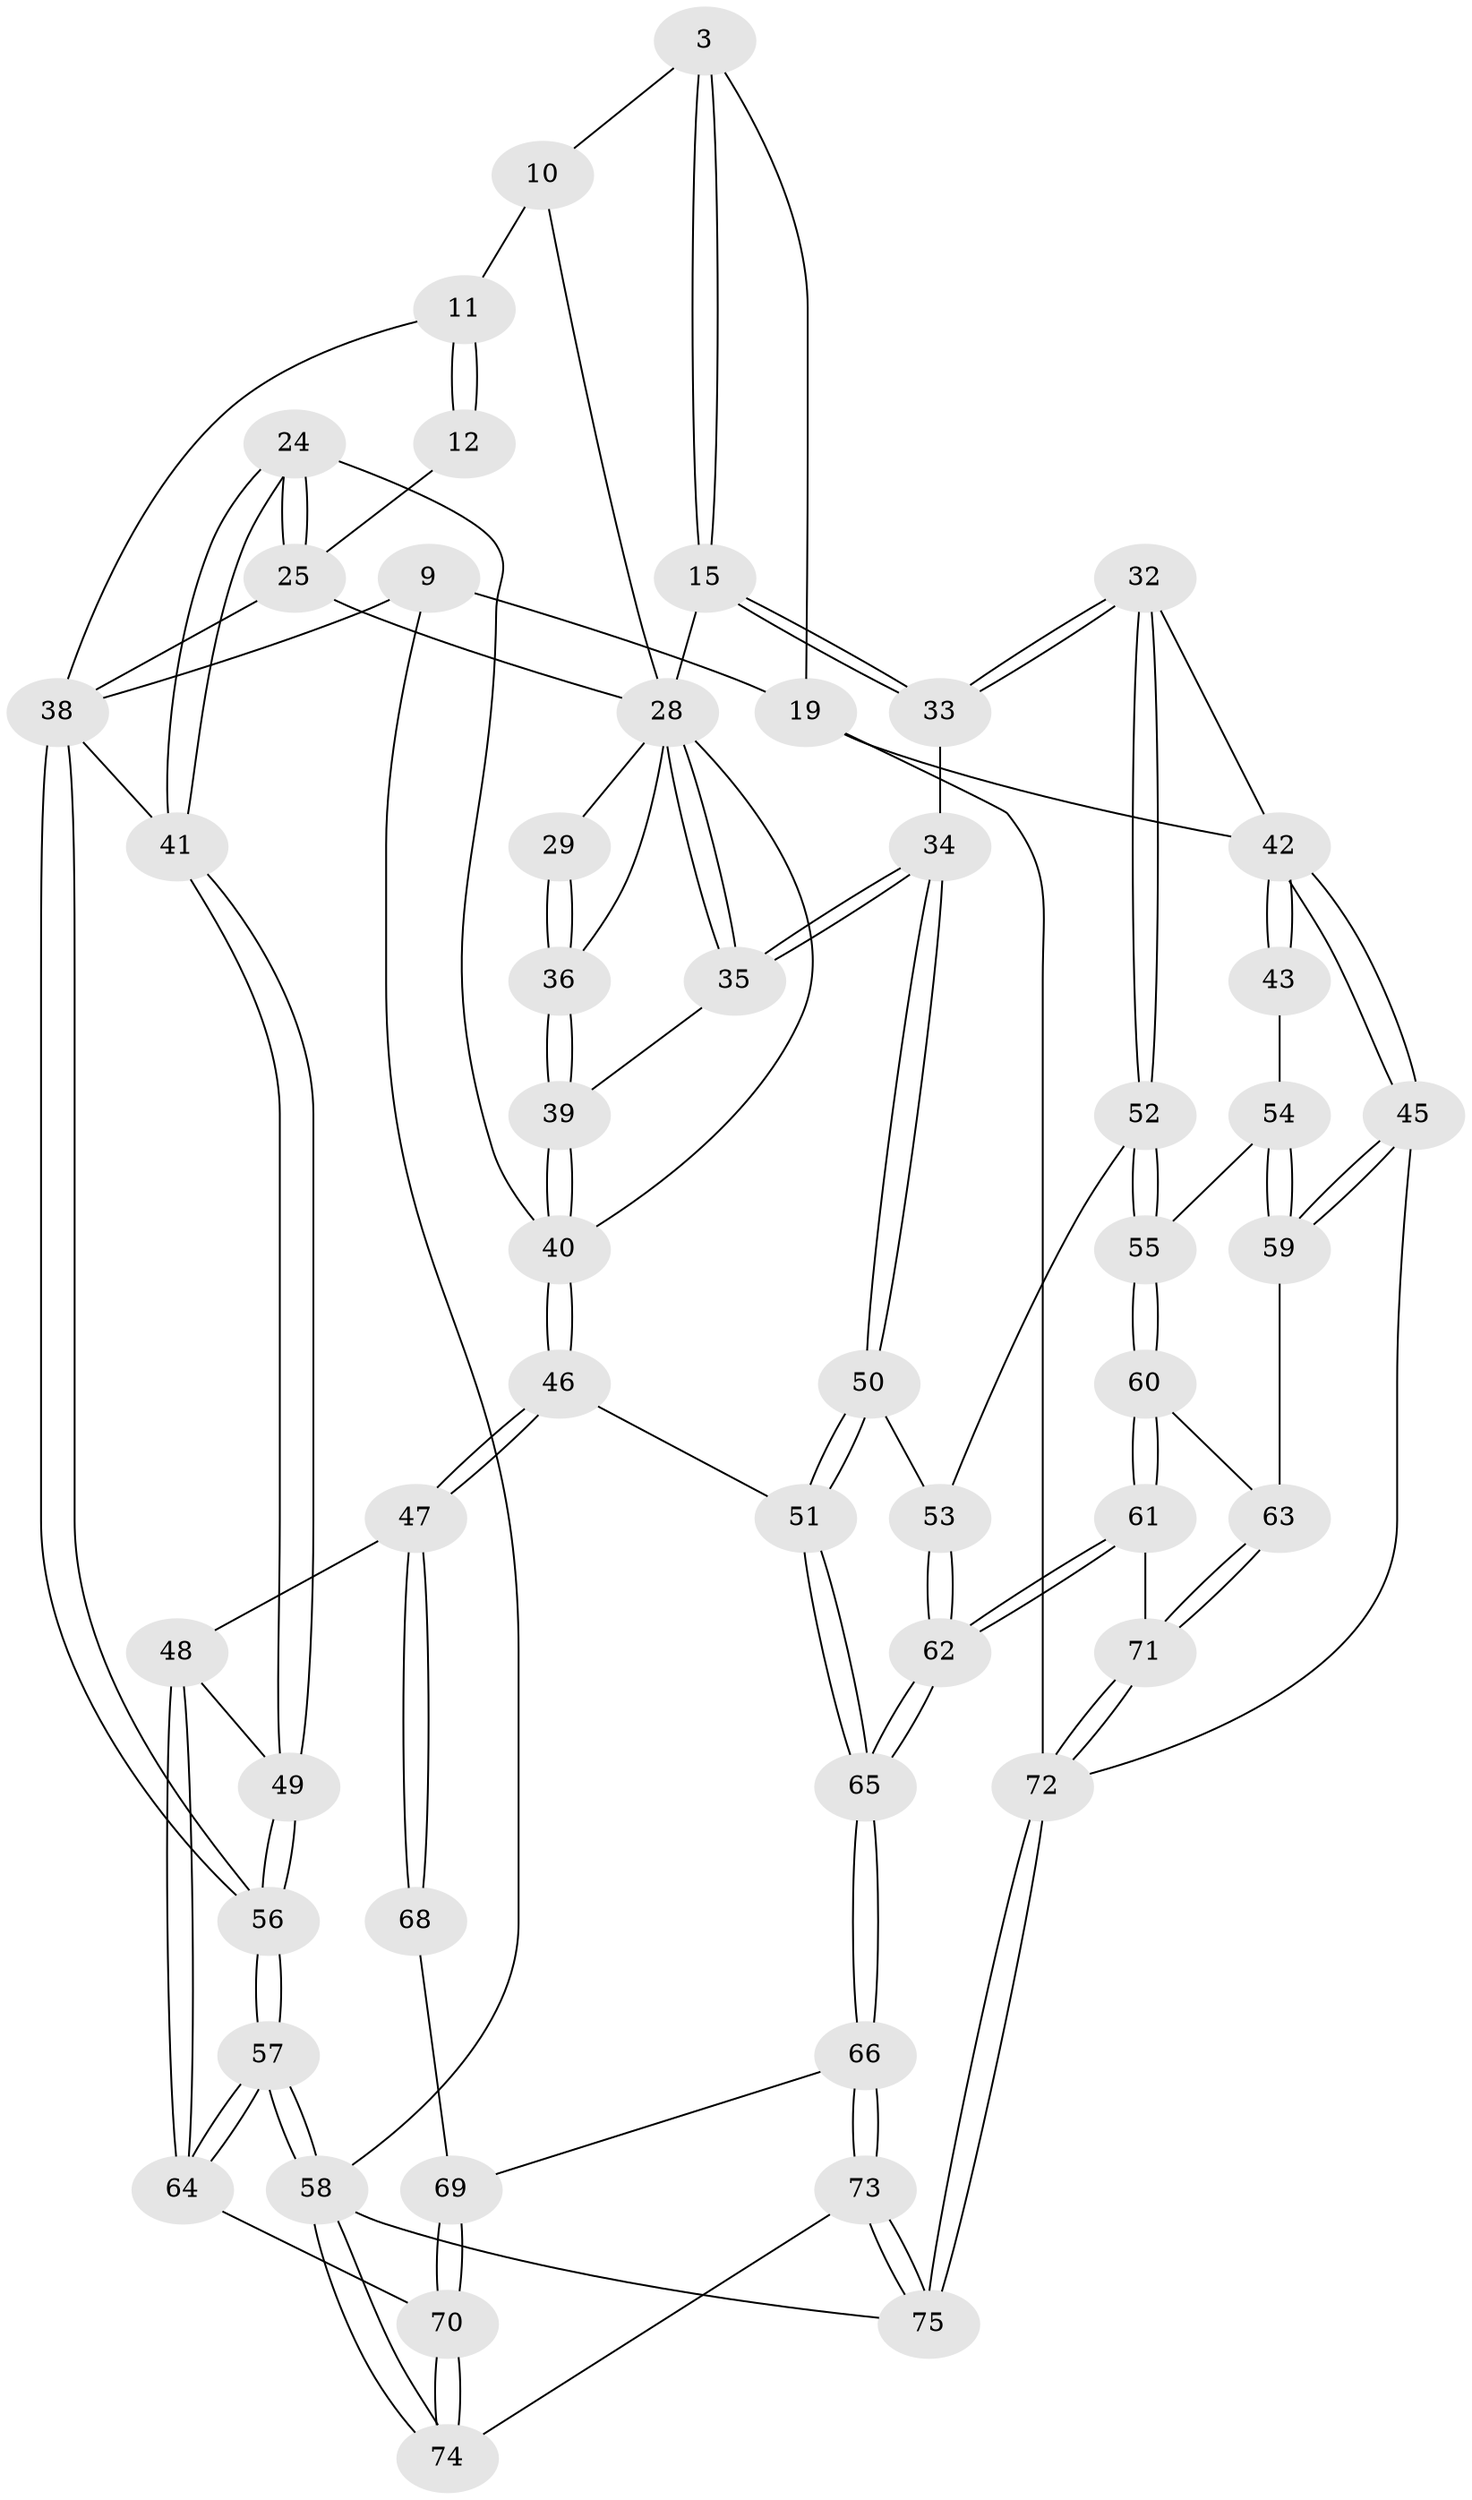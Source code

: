 // original degree distribution, {3: 0.04, 4: 0.21333333333333335, 5: 0.5466666666666666, 6: 0.2}
// Generated by graph-tools (version 1.1) at 2025/04/03/04/25 22:04:40]
// undirected, 52 vertices, 126 edges
graph export_dot {
graph [start="1"]
  node [color=gray90,style=filled];
  3 [pos="+0.590420774984989+0.15788549800517637"];
  9 [pos="+0+0"];
  10 [pos="+0.2670274549566682+0.21805556816521995",super="+2"];
  11 [pos="+0.19531157322261736+0.2004241967940163",super="+7"];
  12 [pos="+0.13128234400382036+0.2977856798582941"];
  15 [pos="+0.5842838397301282+0.17774139111959297"];
  19 [pos="+1+0",super="+5"];
  24 [pos="+0.2233491353298111+0.4445255413626331"];
  25 [pos="+0.15204314813144124+0.401542052905308",super="+20"];
  28 [pos="+0.5068658501103925+0.33399136288004255",super="+18+22+13"];
  29 [pos="+0.4619722794170391+0.4262021790505617"];
  32 [pos="+0.7196994858987998+0.50101302442741"];
  33 [pos="+0.6986319475086267+0.48853963157867714"];
  34 [pos="+0.5928682778621601+0.49940590602831075"];
  35 [pos="+0.5828853558239093+0.49577267972062555"];
  36 [pos="+0.4502294898766386+0.4597026869008178",super="+26+27"];
  38 [pos="+0+0.42679728267667844",super="+21+8+37"];
  39 [pos="+0.4604962626707448+0.49506411677011153"];
  40 [pos="+0.3872433160849078+0.6186692792074101",super="+23"];
  41 [pos="+0.16839145012359627+0.5960753430642798"];
  42 [pos="+1+0.5916892736768623",super="+30+31"];
  43 [pos="+0.9405073072596905+0.5799187670721216"];
  45 [pos="+1+0.771839943241528"];
  46 [pos="+0.38554127795328236+0.6321353543021948"];
  47 [pos="+0.3446782106175982+0.6561872033581925"];
  48 [pos="+0.16894487921592624+0.6106487567551879"];
  49 [pos="+0.16869646694010368+0.6102587823368326"];
  50 [pos="+0.5137146173463236+0.6656160667887085"];
  51 [pos="+0.4924456756864088+0.6784427493838424"];
  52 [pos="+0.741948856920164+0.5653961196815178"];
  53 [pos="+0.6597878368205803+0.643667489075121"];
  54 [pos="+0.8696888071762563+0.6024037924930031"];
  55 [pos="+0.7904594826246184+0.6035060463937096"];
  56 [pos="+0+0.5800636273538271"];
  57 [pos="+0+0.7737783316686059"];
  58 [pos="+0+1"];
  59 [pos="+0.9224816857054303+0.7335123468606115"];
  60 [pos="+0.7923187541928992+0.6886592883147388"];
  61 [pos="+0.6894347683229538+0.858774584901632"];
  62 [pos="+0.6563483129926886+0.8699751777453794"];
  63 [pos="+0.8685970365350019+0.7656839448057622"];
  64 [pos="+0.09380573633334711+0.8139069923335313"];
  65 [pos="+0.5824011845805193+0.9226035984989228"];
  66 [pos="+0.49568651505961364+1"];
  68 [pos="+0.3437025315704979+0.6605318534628531"];
  69 [pos="+0.13583597483591417+0.8268534628862222",super="+67"];
  70 [pos="+0.10952710576023736+0.829030367359992"];
  71 [pos="+0.8609539655617544+0.8763703844124784"];
  72 [pos="+0.8890194202676966+0.8968069730550599",super="+44"];
  73 [pos="+0.49059645741401053+1"];
  74 [pos="+0.1877718463627483+1"];
  75 [pos="+0.8747975240815111+1"];
  3 -- 15;
  3 -- 15;
  3 -- 19;
  3 -- 10;
  9 -- 19 [weight=2];
  9 -- 58;
  9 -- 38;
  10 -- 11 [weight=2];
  10 -- 28;
  11 -- 12 [weight=2];
  11 -- 12;
  11 -- 38;
  12 -- 25;
  15 -- 33;
  15 -- 33;
  15 -- 28;
  19 -- 72;
  19 -- 42;
  24 -- 25;
  24 -- 25;
  24 -- 41;
  24 -- 41;
  24 -- 40;
  25 -- 38 [weight=2];
  25 -- 28;
  28 -- 29;
  28 -- 35;
  28 -- 35;
  28 -- 40;
  28 -- 36;
  29 -- 36 [weight=2];
  29 -- 36;
  32 -- 33;
  32 -- 33;
  32 -- 52;
  32 -- 52;
  32 -- 42;
  33 -- 34;
  34 -- 35;
  34 -- 35;
  34 -- 50;
  34 -- 50;
  35 -- 39;
  36 -- 39;
  36 -- 39;
  38 -- 56;
  38 -- 56;
  38 -- 41;
  39 -- 40;
  39 -- 40;
  40 -- 46;
  40 -- 46;
  41 -- 49;
  41 -- 49;
  42 -- 43 [weight=2];
  42 -- 43;
  42 -- 45;
  42 -- 45;
  43 -- 54;
  45 -- 59;
  45 -- 59;
  45 -- 72;
  46 -- 47;
  46 -- 47;
  46 -- 51;
  47 -- 48;
  47 -- 68;
  47 -- 68;
  48 -- 49;
  48 -- 64;
  48 -- 64;
  49 -- 56;
  49 -- 56;
  50 -- 51;
  50 -- 51;
  50 -- 53;
  51 -- 65;
  51 -- 65;
  52 -- 53;
  52 -- 55;
  52 -- 55;
  53 -- 62;
  53 -- 62;
  54 -- 55;
  54 -- 59;
  54 -- 59;
  55 -- 60;
  55 -- 60;
  56 -- 57;
  56 -- 57;
  57 -- 58;
  57 -- 58;
  57 -- 64;
  57 -- 64;
  58 -- 74;
  58 -- 74;
  58 -- 75;
  59 -- 63;
  60 -- 61;
  60 -- 61;
  60 -- 63;
  61 -- 62;
  61 -- 62;
  61 -- 71;
  62 -- 65;
  62 -- 65;
  63 -- 71;
  63 -- 71;
  64 -- 70;
  65 -- 66;
  65 -- 66;
  66 -- 73;
  66 -- 73;
  66 -- 69;
  68 -- 69 [weight=2];
  69 -- 70;
  69 -- 70;
  70 -- 74;
  70 -- 74;
  71 -- 72;
  71 -- 72;
  72 -- 75 [weight=2];
  72 -- 75;
  73 -- 74;
  73 -- 75;
  73 -- 75;
}
